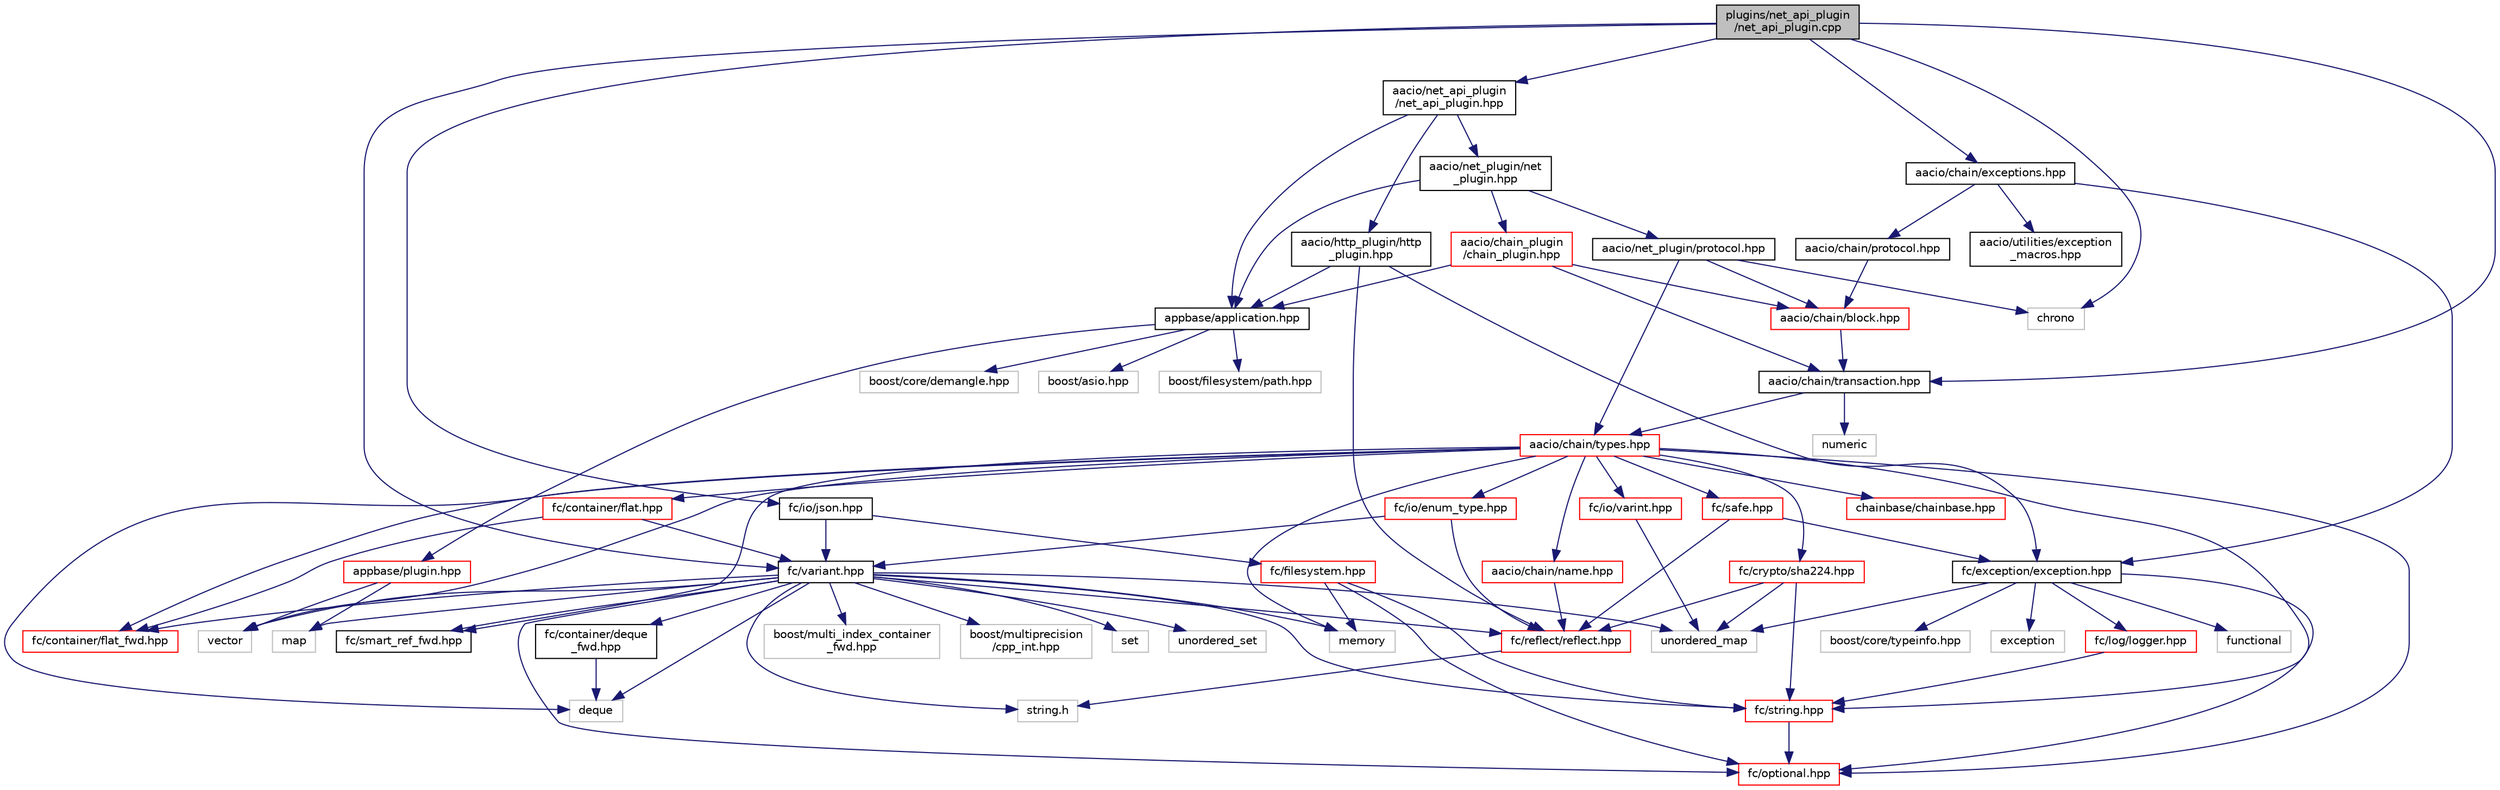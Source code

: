 digraph "plugins/net_api_plugin/net_api_plugin.cpp"
{
  edge [fontname="Helvetica",fontsize="10",labelfontname="Helvetica",labelfontsize="10"];
  node [fontname="Helvetica",fontsize="10",shape=record];
  Node0 [label="plugins/net_api_plugin\l/net_api_plugin.cpp",height=0.2,width=0.4,color="black", fillcolor="grey75", style="filled", fontcolor="black"];
  Node0 -> Node1 [color="midnightblue",fontsize="10",style="solid"];
  Node1 [label="aacio/net_api_plugin\l/net_api_plugin.hpp",height=0.2,width=0.4,color="black", fillcolor="white", style="filled",URL="$net__api__plugin_8hpp.html"];
  Node1 -> Node2 [color="midnightblue",fontsize="10",style="solid"];
  Node2 [label="aacio/net_plugin/net\l_plugin.hpp",height=0.2,width=0.4,color="black", fillcolor="white", style="filled",URL="$net__plugin_8hpp.html"];
  Node2 -> Node3 [color="midnightblue",fontsize="10",style="solid"];
  Node3 [label="appbase/application.hpp",height=0.2,width=0.4,color="black", fillcolor="white", style="filled",URL="$application_8hpp_source.html"];
  Node3 -> Node4 [color="midnightblue",fontsize="10",style="solid"];
  Node4 [label="appbase/plugin.hpp",height=0.2,width=0.4,color="red", fillcolor="white", style="filled",URL="$plugin_8hpp_source.html"];
  Node4 -> Node8 [color="midnightblue",fontsize="10",style="solid"];
  Node8 [label="vector",height=0.2,width=0.4,color="grey75", fillcolor="white", style="filled"];
  Node4 -> Node9 [color="midnightblue",fontsize="10",style="solid"];
  Node9 [label="map",height=0.2,width=0.4,color="grey75", fillcolor="white", style="filled"];
  Node3 -> Node10 [color="midnightblue",fontsize="10",style="solid"];
  Node10 [label="boost/filesystem/path.hpp",height=0.2,width=0.4,color="grey75", fillcolor="white", style="filled"];
  Node3 -> Node11 [color="midnightblue",fontsize="10",style="solid"];
  Node11 [label="boost/core/demangle.hpp",height=0.2,width=0.4,color="grey75", fillcolor="white", style="filled"];
  Node3 -> Node12 [color="midnightblue",fontsize="10",style="solid"];
  Node12 [label="boost/asio.hpp",height=0.2,width=0.4,color="grey75", fillcolor="white", style="filled"];
  Node2 -> Node13 [color="midnightblue",fontsize="10",style="solid"];
  Node13 [label="aacio/chain_plugin\l/chain_plugin.hpp",height=0.2,width=0.4,color="red", fillcolor="white", style="filled",URL="$chain__plugin_8hpp.html"];
  Node13 -> Node3 [color="midnightblue",fontsize="10",style="solid"];
  Node13 -> Node163 [color="midnightblue",fontsize="10",style="solid"];
  Node163 [label="aacio/chain/block.hpp",height=0.2,width=0.4,color="red", fillcolor="white", style="filled",URL="$block_8hpp.html"];
  Node163 -> Node132 [color="midnightblue",fontsize="10",style="solid"];
  Node132 [label="aacio/chain/transaction.hpp",height=0.2,width=0.4,color="black", fillcolor="white", style="filled",URL="$libraries_2chain_2include_2aacio_2chain_2transaction_8hpp.html"];
  Node132 -> Node58 [color="midnightblue",fontsize="10",style="solid"];
  Node58 [label="aacio/chain/types.hpp",height=0.2,width=0.4,color="red", fillcolor="white", style="filled",URL="$libraries_2chain_2include_2aacio_2chain_2types_8hpp.html"];
  Node58 -> Node59 [color="midnightblue",fontsize="10",style="solid"];
  Node59 [label="aacio/chain/name.hpp",height=0.2,width=0.4,color="red", fillcolor="white", style="filled",URL="$name_8hpp_source.html"];
  Node59 -> Node28 [color="midnightblue",fontsize="10",style="solid"];
  Node28 [label="fc/reflect/reflect.hpp",height=0.2,width=0.4,color="red", fillcolor="white", style="filled",URL="$libraries_2fc_2include_2fc_2reflect_2reflect_8hpp_source.html"];
  Node28 -> Node34 [color="midnightblue",fontsize="10",style="solid"];
  Node34 [label="string.h",height=0.2,width=0.4,color="grey75", fillcolor="white", style="filled"];
  Node58 -> Node61 [color="midnightblue",fontsize="10",style="solid"];
  Node61 [label="chainbase/chainbase.hpp",height=0.2,width=0.4,color="red", fillcolor="white", style="filled",URL="$chainbase_8hpp_source.html"];
  Node58 -> Node37 [color="midnightblue",fontsize="10",style="solid"];
  Node37 [label="fc/container/flat_fwd.hpp",height=0.2,width=0.4,color="red", fillcolor="white", style="filled",URL="$flat__fwd_8hpp_source.html"];
  Node58 -> Node85 [color="midnightblue",fontsize="10",style="solid"];
  Node85 [label="fc/io/varint.hpp",height=0.2,width=0.4,color="red", fillcolor="white", style="filled",URL="$libraries_2fc_2include_2fc_2io_2varint_8hpp_source.html"];
  Node85 -> Node48 [color="midnightblue",fontsize="10",style="solid"];
  Node48 [label="unordered_map",height=0.2,width=0.4,color="grey75", fillcolor="white", style="filled"];
  Node58 -> Node86 [color="midnightblue",fontsize="10",style="solid"];
  Node86 [label="fc/io/enum_type.hpp",height=0.2,width=0.4,color="red", fillcolor="white", style="filled",URL="$enum__type_8hpp_source.html"];
  Node86 -> Node28 [color="midnightblue",fontsize="10",style="solid"];
  Node86 -> Node45 [color="midnightblue",fontsize="10",style="solid"];
  Node45 [label="fc/variant.hpp",height=0.2,width=0.4,color="black", fillcolor="white", style="filled",URL="$variant_8hpp_source.html"];
  Node45 -> Node36 [color="midnightblue",fontsize="10",style="solid"];
  Node36 [label="deque",height=0.2,width=0.4,color="grey75", fillcolor="white", style="filled"];
  Node45 -> Node9 [color="midnightblue",fontsize="10",style="solid"];
  Node45 -> Node46 [color="midnightblue",fontsize="10",style="solid"];
  Node46 [label="memory",height=0.2,width=0.4,color="grey75", fillcolor="white", style="filled"];
  Node45 -> Node47 [color="midnightblue",fontsize="10",style="solid"];
  Node47 [label="set",height=0.2,width=0.4,color="grey75", fillcolor="white", style="filled"];
  Node45 -> Node48 [color="midnightblue",fontsize="10",style="solid"];
  Node45 -> Node49 [color="midnightblue",fontsize="10",style="solid"];
  Node49 [label="unordered_set",height=0.2,width=0.4,color="grey75", fillcolor="white", style="filled"];
  Node45 -> Node8 [color="midnightblue",fontsize="10",style="solid"];
  Node45 -> Node34 [color="midnightblue",fontsize="10",style="solid"];
  Node45 -> Node24 [color="midnightblue",fontsize="10",style="solid"];
  Node24 [label="fc/optional.hpp",height=0.2,width=0.4,color="red", fillcolor="white", style="filled",URL="$libraries_2fc_2include_2fc_2optional_8hpp_source.html"];
  Node45 -> Node17 [color="midnightblue",fontsize="10",style="solid"];
  Node17 [label="fc/string.hpp",height=0.2,width=0.4,color="red", fillcolor="white", style="filled",URL="$string_8hpp_source.html"];
  Node17 -> Node24 [color="midnightblue",fontsize="10",style="solid"];
  Node45 -> Node41 [color="midnightblue",fontsize="10",style="solid"];
  Node41 [label="fc/container/deque\l_fwd.hpp",height=0.2,width=0.4,color="black", fillcolor="white", style="filled",URL="$deque__fwd_8hpp_source.html"];
  Node41 -> Node36 [color="midnightblue",fontsize="10",style="solid"];
  Node45 -> Node37 [color="midnightblue",fontsize="10",style="solid"];
  Node45 -> Node50 [color="midnightblue",fontsize="10",style="solid"];
  Node50 [label="fc/smart_ref_fwd.hpp",height=0.2,width=0.4,color="black", fillcolor="white", style="filled",URL="$smart__ref__fwd_8hpp_source.html"];
  Node45 -> Node51 [color="midnightblue",fontsize="10",style="solid"];
  Node51 [label="boost/multi_index_container\l_fwd.hpp",height=0.2,width=0.4,color="grey75", fillcolor="white", style="filled"];
  Node45 -> Node52 [color="midnightblue",fontsize="10",style="solid"];
  Node52 [label="boost/multiprecision\l/cpp_int.hpp",height=0.2,width=0.4,color="grey75", fillcolor="white", style="filled"];
  Node45 -> Node28 [color="midnightblue",fontsize="10",style="solid"];
  Node58 -> Node95 [color="midnightblue",fontsize="10",style="solid"];
  Node95 [label="fc/crypto/sha224.hpp",height=0.2,width=0.4,color="red", fillcolor="white", style="filled",URL="$sha224_8hpp_source.html"];
  Node95 -> Node48 [color="midnightblue",fontsize="10",style="solid"];
  Node95 -> Node17 [color="midnightblue",fontsize="10",style="solid"];
  Node95 -> Node28 [color="midnightblue",fontsize="10",style="solid"];
  Node58 -> Node24 [color="midnightblue",fontsize="10",style="solid"];
  Node58 -> Node93 [color="midnightblue",fontsize="10",style="solid"];
  Node93 [label="fc/safe.hpp",height=0.2,width=0.4,color="red", fillcolor="white", style="filled",URL="$safe_8hpp_source.html"];
  Node93 -> Node15 [color="midnightblue",fontsize="10",style="solid"];
  Node15 [label="fc/exception/exception.hpp",height=0.2,width=0.4,color="black", fillcolor="white", style="filled",URL="$exception_8hpp.html",tooltip="Defines exception&#39;s used by fc. "];
  Node15 -> Node16 [color="midnightblue",fontsize="10",style="solid"];
  Node16 [label="fc/log/logger.hpp",height=0.2,width=0.4,color="red", fillcolor="white", style="filled",URL="$logger_8hpp_source.html"];
  Node16 -> Node17 [color="midnightblue",fontsize="10",style="solid"];
  Node15 -> Node24 [color="midnightblue",fontsize="10",style="solid"];
  Node15 -> Node55 [color="midnightblue",fontsize="10",style="solid"];
  Node55 [label="exception",height=0.2,width=0.4,color="grey75", fillcolor="white", style="filled"];
  Node15 -> Node56 [color="midnightblue",fontsize="10",style="solid"];
  Node56 [label="functional",height=0.2,width=0.4,color="grey75", fillcolor="white", style="filled"];
  Node15 -> Node48 [color="midnightblue",fontsize="10",style="solid"];
  Node15 -> Node57 [color="midnightblue",fontsize="10",style="solid"];
  Node57 [label="boost/core/typeinfo.hpp",height=0.2,width=0.4,color="grey75", fillcolor="white", style="filled"];
  Node93 -> Node28 [color="midnightblue",fontsize="10",style="solid"];
  Node58 -> Node96 [color="midnightblue",fontsize="10",style="solid"];
  Node96 [label="fc/container/flat.hpp",height=0.2,width=0.4,color="red", fillcolor="white", style="filled",URL="$libraries_2fc_2include_2fc_2container_2flat_8hpp_source.html"];
  Node96 -> Node45 [color="midnightblue",fontsize="10",style="solid"];
  Node96 -> Node37 [color="midnightblue",fontsize="10",style="solid"];
  Node58 -> Node17 [color="midnightblue",fontsize="10",style="solid"];
  Node58 -> Node50 [color="midnightblue",fontsize="10",style="solid"];
  Node58 -> Node46 [color="midnightblue",fontsize="10",style="solid"];
  Node58 -> Node8 [color="midnightblue",fontsize="10",style="solid"];
  Node58 -> Node36 [color="midnightblue",fontsize="10",style="solid"];
  Node132 -> Node133 [color="midnightblue",fontsize="10",style="solid"];
  Node133 [label="numeric",height=0.2,width=0.4,color="grey75", fillcolor="white", style="filled"];
  Node13 -> Node132 [color="midnightblue",fontsize="10",style="solid"];
  Node2 -> Node192 [color="midnightblue",fontsize="10",style="solid"];
  Node192 [label="aacio/net_plugin/protocol.hpp",height=0.2,width=0.4,color="black", fillcolor="white", style="filled",URL="$plugins_2net__plugin_2include_2aacio_2net__plugin_2protocol_8hpp.html"];
  Node192 -> Node163 [color="midnightblue",fontsize="10",style="solid"];
  Node192 -> Node58 [color="midnightblue",fontsize="10",style="solid"];
  Node192 -> Node193 [color="midnightblue",fontsize="10",style="solid"];
  Node193 [label="chrono",height=0.2,width=0.4,color="grey75", fillcolor="white", style="filled"];
  Node1 -> Node194 [color="midnightblue",fontsize="10",style="solid"];
  Node194 [label="aacio/http_plugin/http\l_plugin.hpp",height=0.2,width=0.4,color="black", fillcolor="white", style="filled",URL="$http__plugin_8hpp.html"];
  Node194 -> Node3 [color="midnightblue",fontsize="10",style="solid"];
  Node194 -> Node15 [color="midnightblue",fontsize="10",style="solid"];
  Node194 -> Node28 [color="midnightblue",fontsize="10",style="solid"];
  Node1 -> Node3 [color="midnightblue",fontsize="10",style="solid"];
  Node0 -> Node184 [color="midnightblue",fontsize="10",style="solid"];
  Node184 [label="aacio/chain/exceptions.hpp",height=0.2,width=0.4,color="black", fillcolor="white", style="filled",URL="$exceptions_8hpp.html"];
  Node184 -> Node15 [color="midnightblue",fontsize="10",style="solid"];
  Node184 -> Node177 [color="midnightblue",fontsize="10",style="solid"];
  Node177 [label="aacio/chain/protocol.hpp",height=0.2,width=0.4,color="black", fillcolor="white", style="filled",URL="$libraries_2chain_2include_2aacio_2chain_2protocol_8hpp.html"];
  Node177 -> Node163 [color="midnightblue",fontsize="10",style="solid"];
  Node184 -> Node185 [color="midnightblue",fontsize="10",style="solid"];
  Node185 [label="aacio/utilities/exception\l_macros.hpp",height=0.2,width=0.4,color="black", fillcolor="white", style="filled",URL="$exception__macros_8hpp.html"];
  Node0 -> Node132 [color="midnightblue",fontsize="10",style="solid"];
  Node0 -> Node45 [color="midnightblue",fontsize="10",style="solid"];
  Node0 -> Node195 [color="midnightblue",fontsize="10",style="solid"];
  Node195 [label="fc/io/json.hpp",height=0.2,width=0.4,color="black", fillcolor="white", style="filled",URL="$json_8hpp_source.html"];
  Node195 -> Node45 [color="midnightblue",fontsize="10",style="solid"];
  Node195 -> Node100 [color="midnightblue",fontsize="10",style="solid"];
  Node100 [label="fc/filesystem.hpp",height=0.2,width=0.4,color="red", fillcolor="white", style="filled",URL="$filesystem_8hpp_source.html"];
  Node100 -> Node46 [color="midnightblue",fontsize="10",style="solid"];
  Node100 -> Node17 [color="midnightblue",fontsize="10",style="solid"];
  Node100 -> Node24 [color="midnightblue",fontsize="10",style="solid"];
  Node0 -> Node193 [color="midnightblue",fontsize="10",style="solid"];
}
